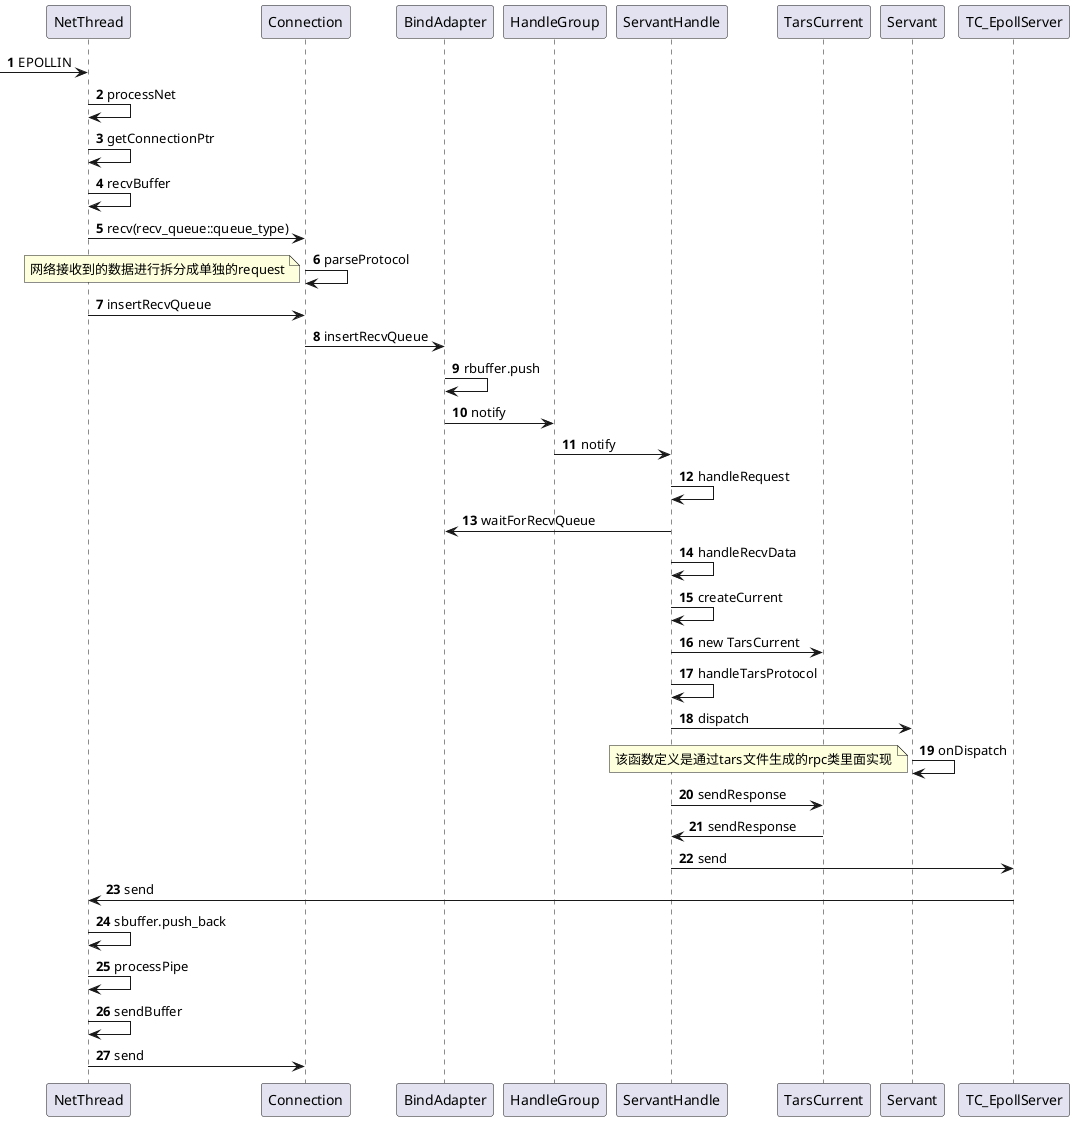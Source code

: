 @startuml
autonumber

[-> NetThread:EPOLLIN

NetThread -> NetThread:processNet
NetThread -> NetThread:getConnectionPtr
NetThread -> NetThread:recvBuffer
NetThread -> Connection:recv(recv_queue::queue_type)
Connection -> Connection:parseProtocol
note left:网络接收到的数据进行拆分成单独的request
NetThread -> Connection:insertRecvQueue

Connection -> BindAdapter:insertRecvQueue
BindAdapter -> BindAdapter:rbuffer.push
BindAdapter -> HandleGroup :notify
HandleGroup -> ServantHandle:notify

ServantHandle -> ServantHandle: handleRequest
ServantHandle -> BindAdapter: waitForRecvQueue
ServantHandle -> ServantHandle: handleRecvData
ServantHandle -> ServantHandle: createCurrent
ServantHandle -> TarsCurrent: new TarsCurrent
ServantHandle -> ServantHandle: handleTarsProtocol
ServantHandle -> Servant: dispatch
Servant -> Servant: onDispatch
note left:该函数定义是通过tars文件生成的rpc类里面实现

ServantHandle -> TarsCurrent: sendResponse
TarsCurrent -> ServantHandle: sendResponse
ServantHandle -> TC_EpollServer: send
TC_EpollServer -> NetThread: send
NetThread -> NetThread: sbuffer.push_back
NetThread -> NetThread: processPipe
NetThread -> NetThread: sendBuffer
NetThread -> Connection: send

@enduml